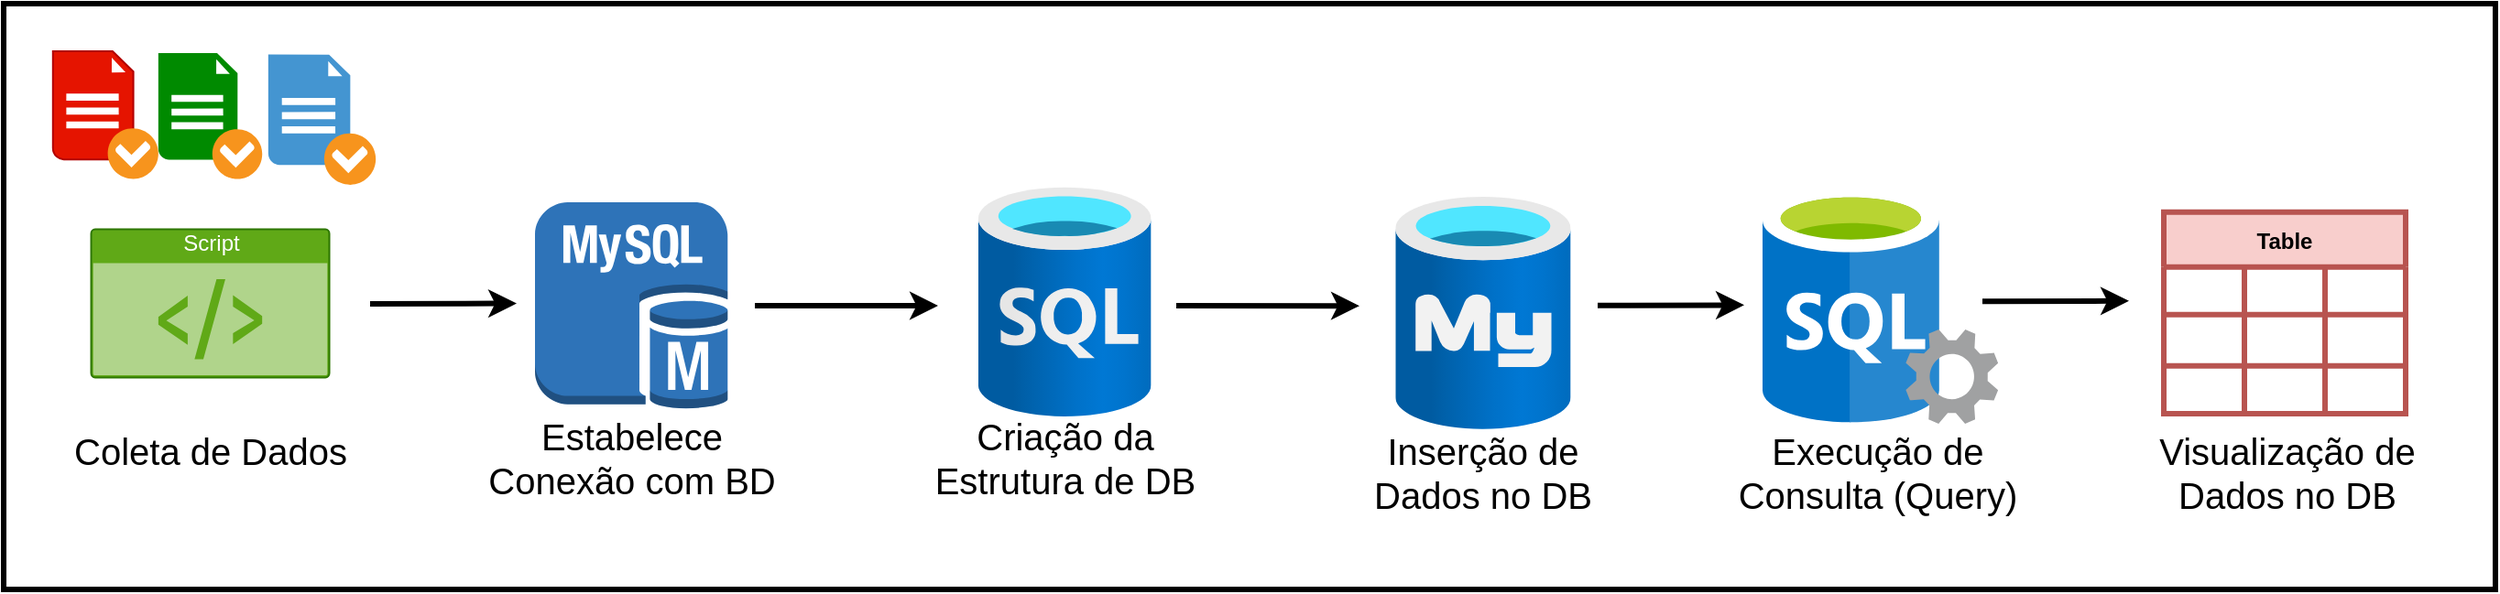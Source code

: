 <mxfile>
    <diagram id="dCPiralBxNUOIt6SO4mJ" name="Page-1">
        <mxGraphModel dx="1439" dy="779" grid="1" gridSize="10" guides="1" tooltips="1" connect="1" arrows="1" fold="1" page="1" pageScale="1" pageWidth="850" pageHeight="1100" math="0" shadow="0">
            <root>
                <mxCell id="0"/>
                <mxCell id="1" parent="0"/>
                <mxCell id="27" value="" style="rounded=0;whiteSpace=wrap;html=1;strokeWidth=3;" parent="1" vertex="1">
                    <mxGeometry x="-820" y="190" width="1360" height="320" as="geometry"/>
                </mxCell>
                <mxCell id="36" value="Table" style="shape=table;startSize=30;container=1;collapsible=0;childLayout=tableLayout;fontStyle=1;align=center;strokeWidth=3;fillColor=#f8cecc;strokeColor=#b85450;" parent="1" vertex="1">
                    <mxGeometry x="359" y="303.84" width="132" height="110.16" as="geometry"/>
                </mxCell>
                <mxCell id="37" value="" style="shape=tableRow;horizontal=0;startSize=0;swimlaneHead=0;swimlaneBody=0;top=0;left=0;bottom=0;right=0;collapsible=0;dropTarget=0;fillColor=none;points=[[0,0.5],[1,0.5]];portConstraint=eastwest;strokeWidth=3;" parent="36" vertex="1">
                    <mxGeometry y="30" width="132" height="26" as="geometry"/>
                </mxCell>
                <mxCell id="38" value="" style="shape=partialRectangle;html=1;whiteSpace=wrap;connectable=0;fillColor=none;top=0;left=0;bottom=0;right=0;overflow=hidden;strokeWidth=3;" parent="37" vertex="1">
                    <mxGeometry width="44" height="26" as="geometry">
                        <mxRectangle width="44" height="26" as="alternateBounds"/>
                    </mxGeometry>
                </mxCell>
                <mxCell id="39" value="" style="shape=partialRectangle;html=1;whiteSpace=wrap;connectable=0;fillColor=none;top=0;left=0;bottom=0;right=0;overflow=hidden;strokeWidth=3;" parent="37" vertex="1">
                    <mxGeometry x="44" width="44" height="26" as="geometry">
                        <mxRectangle width="44" height="26" as="alternateBounds"/>
                    </mxGeometry>
                </mxCell>
                <mxCell id="40" value="" style="shape=partialRectangle;html=1;whiteSpace=wrap;connectable=0;fillColor=none;top=0;left=0;bottom=0;right=0;overflow=hidden;strokeWidth=3;" parent="37" vertex="1">
                    <mxGeometry x="88" width="44" height="26" as="geometry">
                        <mxRectangle width="44" height="26" as="alternateBounds"/>
                    </mxGeometry>
                </mxCell>
                <mxCell id="41" value="" style="shape=tableRow;horizontal=0;startSize=0;swimlaneHead=0;swimlaneBody=0;top=0;left=0;bottom=0;right=0;collapsible=0;dropTarget=0;fillColor=none;points=[[0,0.5],[1,0.5]];portConstraint=eastwest;strokeWidth=3;" parent="36" vertex="1">
                    <mxGeometry y="56" width="132" height="28" as="geometry"/>
                </mxCell>
                <mxCell id="42" value="" style="shape=partialRectangle;html=1;whiteSpace=wrap;connectable=0;fillColor=none;top=0;left=0;bottom=0;right=0;overflow=hidden;strokeWidth=3;" parent="41" vertex="1">
                    <mxGeometry width="44" height="28" as="geometry">
                        <mxRectangle width="44" height="28" as="alternateBounds"/>
                    </mxGeometry>
                </mxCell>
                <mxCell id="43" value="" style="shape=partialRectangle;html=1;whiteSpace=wrap;connectable=0;fillColor=none;top=0;left=0;bottom=0;right=0;overflow=hidden;strokeWidth=3;" parent="41" vertex="1">
                    <mxGeometry x="44" width="44" height="28" as="geometry">
                        <mxRectangle width="44" height="28" as="alternateBounds"/>
                    </mxGeometry>
                </mxCell>
                <mxCell id="44" value="" style="shape=partialRectangle;html=1;whiteSpace=wrap;connectable=0;fillColor=none;top=0;left=0;bottom=0;right=0;overflow=hidden;strokeWidth=3;" parent="41" vertex="1">
                    <mxGeometry x="88" width="44" height="28" as="geometry">
                        <mxRectangle width="44" height="28" as="alternateBounds"/>
                    </mxGeometry>
                </mxCell>
                <mxCell id="45" value="" style="shape=tableRow;horizontal=0;startSize=0;swimlaneHead=0;swimlaneBody=0;top=0;left=0;bottom=0;right=0;collapsible=0;dropTarget=0;fillColor=none;points=[[0,0.5],[1,0.5]];portConstraint=eastwest;strokeWidth=3;" parent="36" vertex="1">
                    <mxGeometry y="84" width="132" height="26" as="geometry"/>
                </mxCell>
                <mxCell id="46" value="" style="shape=partialRectangle;html=1;whiteSpace=wrap;connectable=0;fillColor=none;top=0;left=0;bottom=0;right=0;overflow=hidden;strokeWidth=3;" parent="45" vertex="1">
                    <mxGeometry width="44" height="26" as="geometry">
                        <mxRectangle width="44" height="26" as="alternateBounds"/>
                    </mxGeometry>
                </mxCell>
                <mxCell id="47" value="" style="shape=partialRectangle;html=1;whiteSpace=wrap;connectable=0;fillColor=none;top=0;left=0;bottom=0;right=0;overflow=hidden;strokeWidth=3;" parent="45" vertex="1">
                    <mxGeometry x="44" width="44" height="26" as="geometry">
                        <mxRectangle width="44" height="26" as="alternateBounds"/>
                    </mxGeometry>
                </mxCell>
                <mxCell id="48" value="" style="shape=partialRectangle;html=1;whiteSpace=wrap;connectable=0;fillColor=none;top=0;left=0;bottom=0;right=0;overflow=hidden;strokeWidth=3;" parent="45" vertex="1">
                    <mxGeometry x="88" width="44" height="26" as="geometry">
                        <mxRectangle width="44" height="26" as="alternateBounds"/>
                    </mxGeometry>
                </mxCell>
                <mxCell id="54" style="edgeStyle=none;html=1;strokeWidth=3;" parent="1" edge="1">
                    <mxGeometry relative="1" as="geometry">
                        <mxPoint x="-410" y="355" as="sourcePoint"/>
                        <mxPoint x="-310" y="355" as="targetPoint"/>
                    </mxGeometry>
                </mxCell>
                <mxCell id="51" value="" style="outlineConnect=0;dashed=0;verticalLabelPosition=bottom;verticalAlign=top;align=center;html=1;shape=mxgraph.aws3.mysql_db_instance;fillColor=#2E73B8;gradientColor=none;strokeWidth=3;" parent="1" vertex="1">
                    <mxGeometry x="-530" y="298.56" width="105.14" height="113.03" as="geometry"/>
                </mxCell>
                <mxCell id="64" style="edgeStyle=none;html=1;strokeWidth=3;" parent="1" edge="1">
                    <mxGeometry relative="1" as="geometry">
                        <mxPoint x="-540" y="353.75" as="targetPoint"/>
                        <mxPoint x="-620" y="354" as="sourcePoint"/>
                    </mxGeometry>
                </mxCell>
                <mxCell id="53" value="Script" style="html=1;strokeColor=#2D7600;fillColor=#60a917;labelPosition=center;verticalLabelPosition=middle;verticalAlign=top;align=center;fontSize=12;outlineConnect=0;spacingTop=-6;sketch=0;shape=mxgraph.sitemap.script;fontColor=#ffffff;" parent="1" vertex="1">
                    <mxGeometry x="-772.24" y="313.29" width="130" height="80.92" as="geometry"/>
                </mxCell>
                <mxCell id="55" value="" style="aspect=fixed;html=1;points=[];align=center;image;fontSize=12;image=img/lib/azure2/databases/Azure_Database_MySQL_Server.svg;strokeWidth=3;" parent="1" vertex="1">
                    <mxGeometry x="-60.35" y="295.17" width="95.63" height="127.5" as="geometry"/>
                </mxCell>
                <mxCell id="58" value="" style="sketch=0;aspect=fixed;html=1;points=[];align=center;image;fontSize=12;image=img/lib/mscae/SQL_Servers.svg;strokeWidth=3;" parent="1" vertex="1">
                    <mxGeometry x="140" y="290.89" width="128.56" height="128.56" as="geometry"/>
                </mxCell>
                <mxCell id="61" value="" style="shadow=0;dashed=0;html=1;strokeColor=none;fillColor=#4495D1;labelPosition=center;verticalLabelPosition=bottom;verticalAlign=top;align=center;outlineConnect=0;shape=mxgraph.veeam.checked_doc;strokeWidth=4;fontSize=20;fontColor=#FFFFFF;" parent="1" vertex="1">
                    <mxGeometry x="-675.58" y="217.8" width="58.67" height="71.14" as="geometry"/>
                </mxCell>
                <mxCell id="62" value="" style="shadow=0;dashed=0;html=1;strokeColor=none;fillColor=#008a00;labelPosition=center;verticalLabelPosition=bottom;verticalAlign=top;align=center;outlineConnect=0;shape=mxgraph.veeam.checked_doc;strokeWidth=4;fontSize=20;fontColor=#ffffff;" parent="1" vertex="1">
                    <mxGeometry x="-735.58" y="216.99" width="56.68" height="68.73" as="geometry"/>
                </mxCell>
                <mxCell id="63" value="" style="shadow=0;dashed=0;html=1;strokeColor=#B20000;fillColor=#e51400;labelPosition=center;verticalLabelPosition=bottom;verticalAlign=top;align=center;outlineConnect=0;shape=mxgraph.veeam.checked_doc;fontColor=#ffffff;" parent="1" vertex="1">
                    <mxGeometry x="-793.1" y="215.97" width="57.52" height="69.75" as="geometry"/>
                </mxCell>
                <mxCell id="65" value="&lt;font color=&quot;#000000&quot;&gt;Coleta de Dados&lt;/font&gt;" style="text;html=1;strokeColor=none;fillColor=none;align=center;verticalAlign=middle;whiteSpace=wrap;rounded=0;strokeWidth=4;fontSize=20;fontColor=#4A6B9E;" parent="1" vertex="1">
                    <mxGeometry x="-799.99" y="419.45" width="185.5" height="30" as="geometry"/>
                </mxCell>
                <mxCell id="66" value="&lt;font color=&quot;#000000&quot;&gt;Estabelece Conexão com BD&lt;/font&gt;" style="text;html=1;strokeColor=none;fillColor=none;align=center;verticalAlign=middle;whiteSpace=wrap;rounded=0;strokeWidth=4;fontSize=20;fontColor=#4A6B9E;" parent="1" vertex="1">
                    <mxGeometry x="-570.18" y="422.67" width="185.5" height="30" as="geometry"/>
                </mxCell>
                <mxCell id="67" value="&lt;font color=&quot;#000000&quot;&gt;Criação da &lt;br&gt;Estrutura de DB&lt;/font&gt;" style="text;html=1;strokeColor=none;fillColor=none;align=center;verticalAlign=middle;whiteSpace=wrap;rounded=0;strokeWidth=4;fontSize=20;fontColor=#4A6B9E;" parent="1" vertex="1">
                    <mxGeometry x="-368.36" y="422.67" width="254.93" height="30" as="geometry"/>
                </mxCell>
                <mxCell id="68" value="&lt;font color=&quot;#000000&quot;&gt;Execução de Consulta (Query)&lt;/font&gt;" style="text;html=1;strokeColor=none;fillColor=none;align=center;verticalAlign=middle;whiteSpace=wrap;rounded=0;strokeWidth=4;fontSize=20;fontColor=#4A6B9E;" parent="1" vertex="1">
                    <mxGeometry x="110.0" y="430.72" width="185.5" height="30" as="geometry"/>
                </mxCell>
                <mxCell id="74" style="edgeStyle=none;html=1;strokeWidth=3;" parent="1" edge="1">
                    <mxGeometry relative="1" as="geometry">
                        <mxPoint x="-80" y="355.08" as="targetPoint"/>
                        <mxPoint x="-180" y="355" as="sourcePoint"/>
                    </mxGeometry>
                </mxCell>
                <mxCell id="70" value="" style="aspect=fixed;html=1;points=[];align=center;image;fontSize=12;image=img/lib/azure2/databases/SQL_Database.svg;strokeWidth=3;" parent="1" vertex="1">
                    <mxGeometry x="-288.07" y="290" width="94.35" height="125.8" as="geometry"/>
                </mxCell>
                <mxCell id="75" value="&lt;font color=&quot;#000000&quot;&gt;Inserção de &lt;br&gt;Dados no DB&lt;/font&gt;" style="text;html=1;strokeColor=none;fillColor=none;align=center;verticalAlign=middle;whiteSpace=wrap;rounded=0;strokeWidth=4;fontSize=20;fontColor=#4A6B9E;" parent="1" vertex="1">
                    <mxGeometry x="-140" y="430.72" width="254.93" height="30" as="geometry"/>
                </mxCell>
                <mxCell id="77" value="&lt;font color=&quot;#000000&quot;&gt;Visualização de &lt;br&gt;Dados no DB&lt;/font&gt;" style="text;html=1;strokeColor=none;fillColor=none;align=center;verticalAlign=middle;whiteSpace=wrap;rounded=0;strokeWidth=4;fontSize=20;fontColor=#4A6B9E;" parent="1" vertex="1">
                    <mxGeometry x="313.25" y="430.72" width="226.75" height="30" as="geometry"/>
                </mxCell>
                <mxCell id="78" style="edgeStyle=none;html=1;strokeWidth=3;" parent="1" edge="1">
                    <mxGeometry relative="1" as="geometry">
                        <mxPoint x="130" y="354.67" as="targetPoint"/>
                        <mxPoint x="50" y="354.92" as="sourcePoint"/>
                    </mxGeometry>
                </mxCell>
                <mxCell id="79" style="edgeStyle=none;html=1;strokeWidth=3;" parent="1" edge="1">
                    <mxGeometry relative="1" as="geometry">
                        <mxPoint x="340" y="352.4" as="targetPoint"/>
                        <mxPoint x="260" y="352.65" as="sourcePoint"/>
                    </mxGeometry>
                </mxCell>
            </root>
        </mxGraphModel>
    </diagram>
</mxfile>